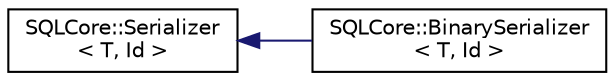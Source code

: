 digraph "Graphical Class Hierarchy"
{
 // LATEX_PDF_SIZE
  edge [fontname="Helvetica",fontsize="10",labelfontname="Helvetica",labelfontsize="10"];
  node [fontname="Helvetica",fontsize="10",shape=record];
  rankdir="LR";
  Node0 [label="SQLCore::Serializer\l\< T, Id \>",height=0.2,width=0.4,color="black", fillcolor="white", style="filled",URL="$class_s_q_l_core_1_1_serializer.html",tooltip=" "];
  Node0 -> Node1 [dir="back",color="midnightblue",fontsize="10",style="solid",fontname="Helvetica"];
  Node1 [label="SQLCore::BinarySerializer\l\< T, Id \>",height=0.2,width=0.4,color="black", fillcolor="white", style="filled",URL="$class_s_q_l_core_1_1_binary_serializer.html",tooltip=" "];
}
